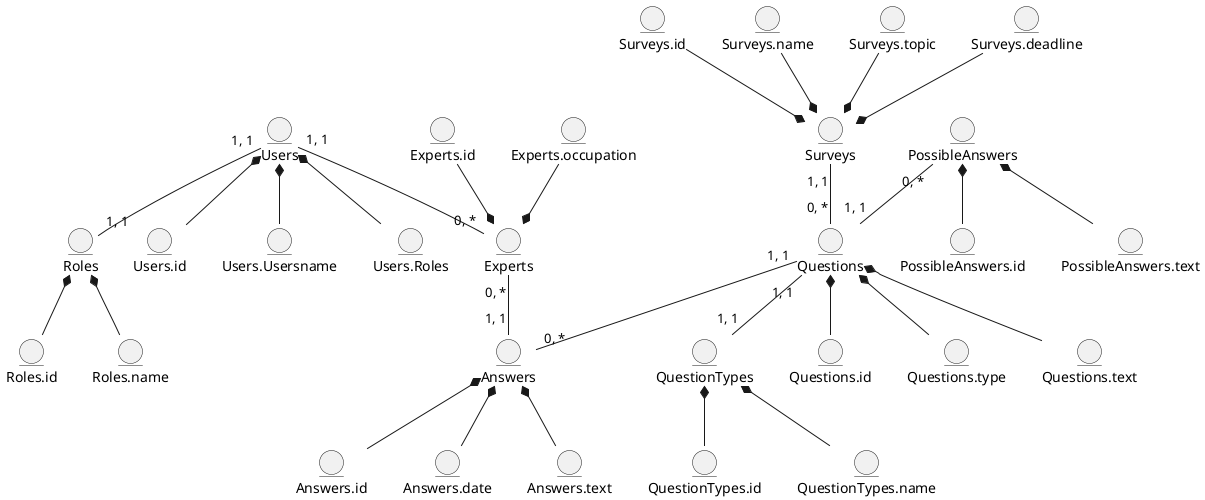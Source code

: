 @startuml
  
  '-----Пользователи-----'
  '-Пользователь-'
  entity Users
  entity Users.id
  entity Users.Usersname
  entity Users.Roles
  '-Эксперт-'
  entity Experts
  entity Experts.id
  entity Experts.occupation
  
  '-----Объекты-----'
  '-Опрос-'
  entity Surveys
  entity Surveys.id
  entity Surveys.name
  entity Surveys.topic
  entity Surveys.deadline
  '-Вопрос-'
  entity Questions
  entity Questions.id
  entity Questions.type
  entity Questions.text
  '-Ответы на анкеты-'
  entity Answers
  entity Answers.id
  entity Answers.date
  entity Answers.text
  '-Возможные ответы-'
  entity PossibleAnswers
  entity PossibleAnswers.id
  entity PossibleAnswers.text
  '-Типы вопросов-'
  entity QuestionTypes
  entity QuestionTypes.id
  entity QuestionTypes.name
  '-Роли-'
  entity Roles
  entity Roles.id
  entity Roles.name

  
  '-----Пользователи-----'
  '-Пользователь-'
  Users.id -u-* Users
  Users.Usersname -u-* Users
  Users.Roles -u-* Users
  '-Эксперт-'
  Experts.id -d-* Experts
  Experts.occupation -d-* Experts
  
  '-----Объекты-----'
  '-Связи-'
  Questions "0, *" -u- "1, 1" Surveys
  Answers "0, *" -u- "1, 1" Questions
  Answers "1, 1" -u- "0, *" Experts
  Questions "1, 1" -u- "0, *" PossibleAnswers
  QuestionTypes "1, 1" -u- "1, 1" Questions
  Roles "1, 1" -u- "1, 1" Users
  Experts "0, *" -u- "1, 1" Users
  '-Опрос-'
  Surveys.id -d-* Surveys
  Surveys.name -d-* Surveys
  Surveys.topic -d-* Surveys
  Surveys.deadline -d-* Surveys
  '-Вопрос-'
  Questions.id -u-* Questions
  Questions.type -u-* Questions
  Questions.text -u-* Questions
  '-Ответы на анкеты-'
  Answers.id -u-* Answers
  Answers.date -u-* Answers
  Answers.text -u-* Answers
  '-Возможные ответы-'
  PossibleAnswers.id -u-* PossibleAnswers
  PossibleAnswers.text -u-* PossibleAnswers
  '-Типы вопросов-'
  QuestionTypes.id -u-* QuestionTypes
  QuestionTypes.name -u-* QuestionTypes
  '-Роли-'
  Roles.id -u-* Roles
  Roles.name -u-* Roles

@enduml
